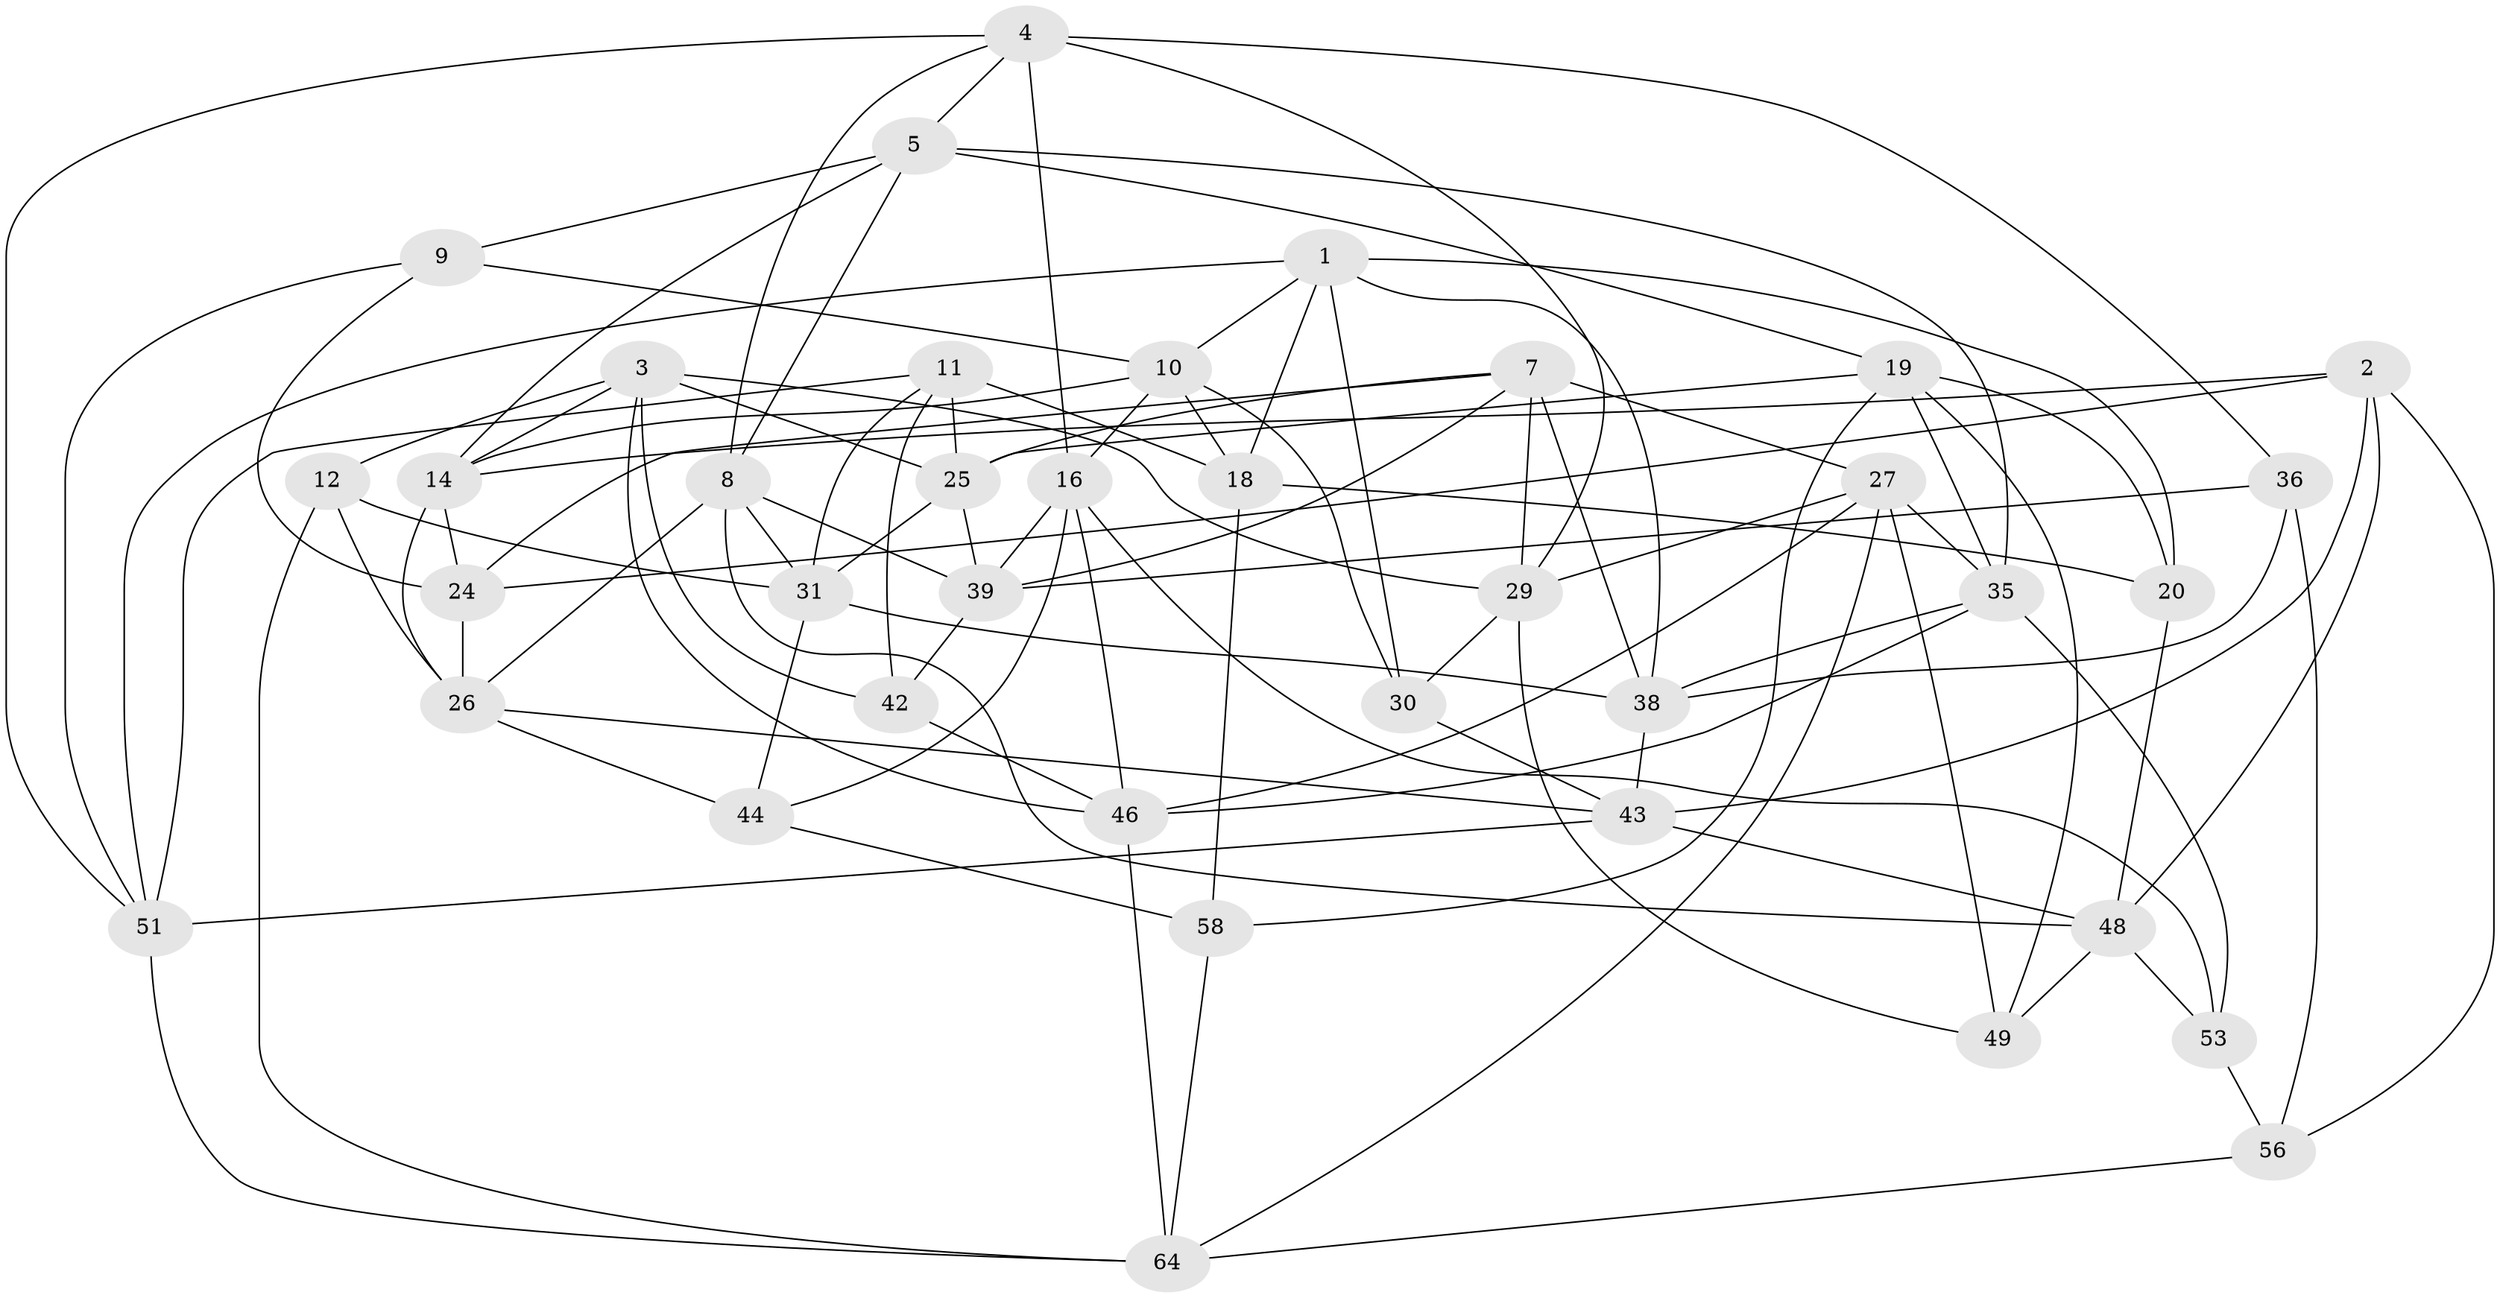 // Generated by graph-tools (version 1.1) at 2025/52/02/27/25 19:52:32]
// undirected, 38 vertices, 101 edges
graph export_dot {
graph [start="1"]
  node [color=gray90,style=filled];
  1 [super="+23"];
  2 [super="+6"];
  3 [super="+17"];
  4 [super="+45"];
  5 [super="+13"];
  7 [super="+15"];
  8 [super="+22"];
  9;
  10 [super="+57"];
  11 [super="+52"];
  12;
  14 [super="+21"];
  16 [super="+32"];
  18 [super="+54"];
  19 [super="+33"];
  20;
  24 [super="+61"];
  25 [super="+37"];
  26 [super="+28"];
  27 [super="+34"];
  29 [super="+63"];
  30;
  31 [super="+41"];
  35 [super="+60"];
  36;
  38 [super="+40"];
  39 [super="+47"];
  42;
  43 [super="+50"];
  44;
  46 [super="+59"];
  48 [super="+62"];
  49;
  51 [super="+55"];
  53;
  56;
  58;
  64 [super="+65"];
  1 -- 20;
  1 -- 51;
  1 -- 38;
  1 -- 18;
  1 -- 10;
  1 -- 30;
  2 -- 24 [weight=2];
  2 -- 56;
  2 -- 14;
  2 -- 48;
  2 -- 43;
  3 -- 46;
  3 -- 12;
  3 -- 25;
  3 -- 42;
  3 -- 14;
  3 -- 29;
  4 -- 36;
  4 -- 8;
  4 -- 16;
  4 -- 51;
  4 -- 29;
  4 -- 5;
  5 -- 9;
  5 -- 8;
  5 -- 19;
  5 -- 35;
  5 -- 14;
  7 -- 39;
  7 -- 29;
  7 -- 38;
  7 -- 25;
  7 -- 27;
  7 -- 24;
  8 -- 31;
  8 -- 39;
  8 -- 48;
  8 -- 26;
  9 -- 51;
  9 -- 10;
  9 -- 24;
  10 -- 18;
  10 -- 30;
  10 -- 16;
  10 -- 14;
  11 -- 25;
  11 -- 18 [weight=2];
  11 -- 31;
  11 -- 42;
  11 -- 51;
  12 -- 31;
  12 -- 64;
  12 -- 26;
  14 -- 24;
  14 -- 26;
  16 -- 44;
  16 -- 53;
  16 -- 39;
  16 -- 46;
  18 -- 20;
  18 -- 58;
  19 -- 58;
  19 -- 49;
  19 -- 20;
  19 -- 25;
  19 -- 35;
  20 -- 48;
  24 -- 26;
  25 -- 39;
  25 -- 31;
  26 -- 44;
  26 -- 43;
  27 -- 49;
  27 -- 46;
  27 -- 64;
  27 -- 35;
  27 -- 29;
  29 -- 30;
  29 -- 49;
  30 -- 43;
  31 -- 44;
  31 -- 38;
  35 -- 38;
  35 -- 53;
  35 -- 46;
  36 -- 56;
  36 -- 38;
  36 -- 39;
  38 -- 43;
  39 -- 42;
  42 -- 46;
  43 -- 48;
  43 -- 51;
  44 -- 58;
  46 -- 64;
  48 -- 53;
  48 -- 49;
  51 -- 64;
  53 -- 56;
  56 -- 64;
  58 -- 64;
}
